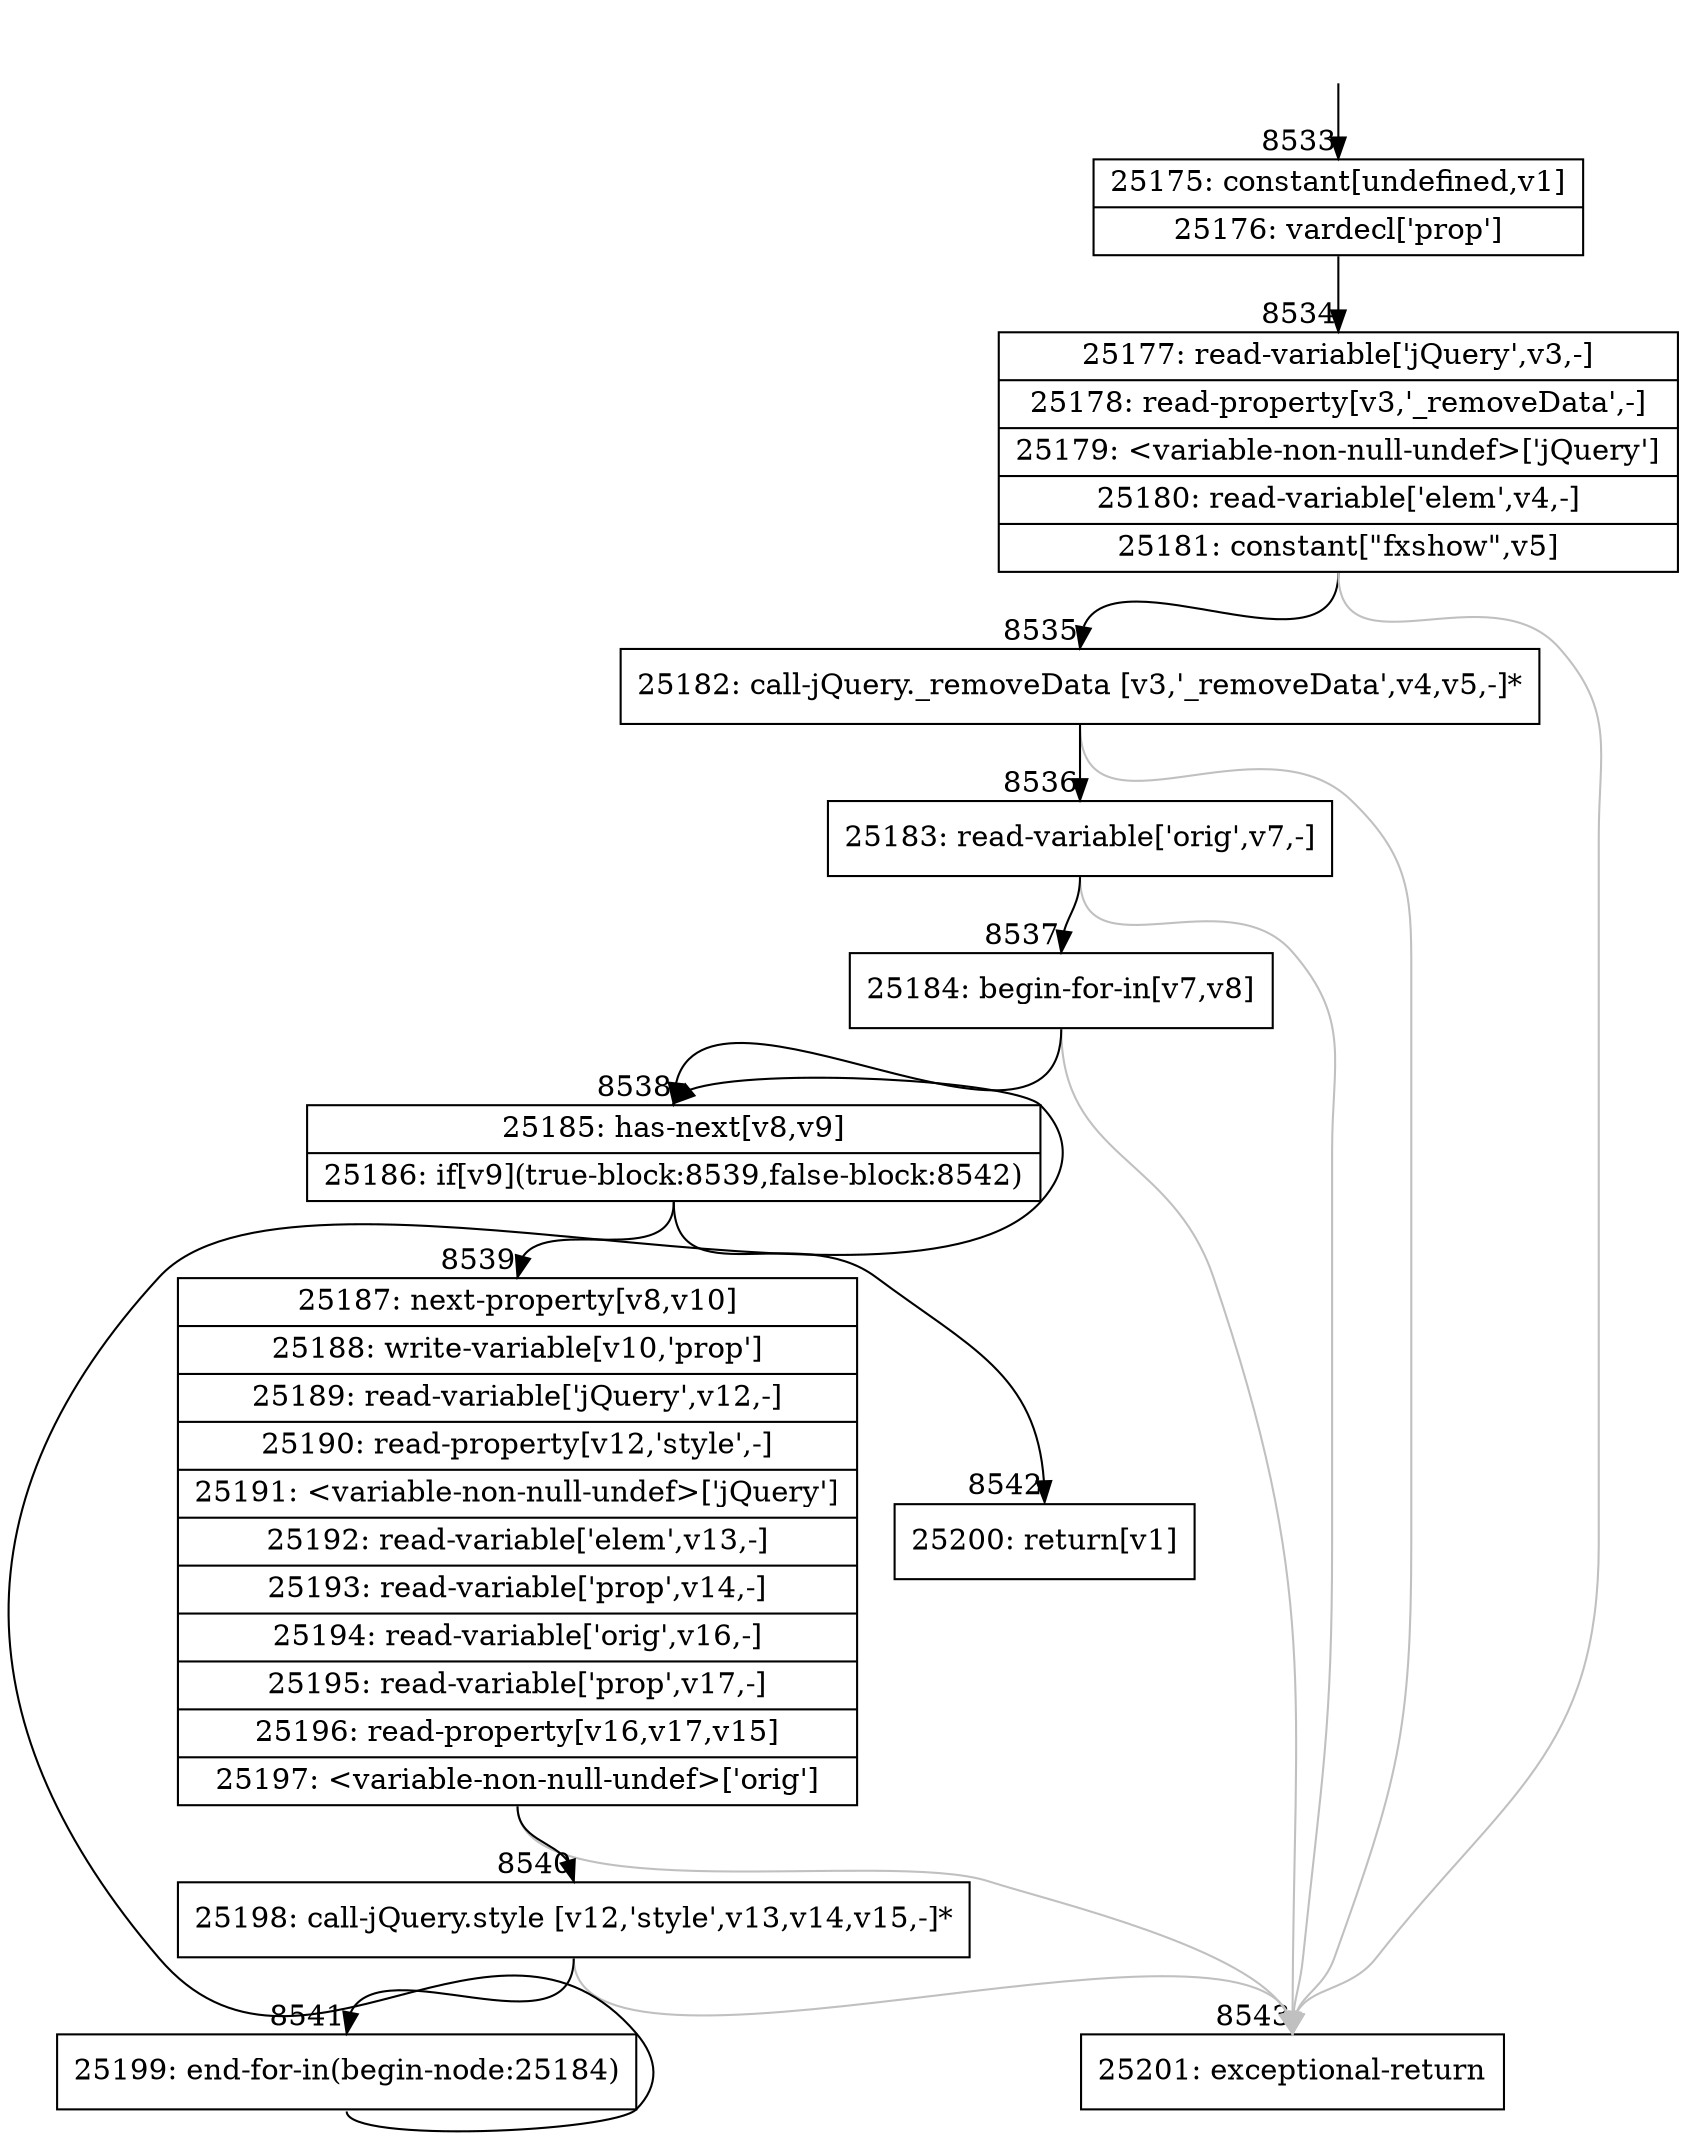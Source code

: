 digraph {
rankdir="TD"
BB_entry532[shape=none,label=""];
BB_entry532 -> BB8533 [tailport=s, headport=n, headlabel="    8533"]
BB8533 [shape=record label="{25175: constant[undefined,v1]|25176: vardecl['prop']}" ] 
BB8533 -> BB8534 [tailport=s, headport=n, headlabel="      8534"]
BB8534 [shape=record label="{25177: read-variable['jQuery',v3,-]|25178: read-property[v3,'_removeData',-]|25179: \<variable-non-null-undef\>['jQuery']|25180: read-variable['elem',v4,-]|25181: constant[\"fxshow\",v5]}" ] 
BB8534 -> BB8535 [tailport=s, headport=n, headlabel="      8535"]
BB8534 -> BB8543 [tailport=s, headport=n, color=gray, headlabel="      8543"]
BB8535 [shape=record label="{25182: call-jQuery._removeData [v3,'_removeData',v4,v5,-]*}" ] 
BB8535 -> BB8536 [tailport=s, headport=n, headlabel="      8536"]
BB8535 -> BB8543 [tailport=s, headport=n, color=gray]
BB8536 [shape=record label="{25183: read-variable['orig',v7,-]}" ] 
BB8536 -> BB8537 [tailport=s, headport=n, headlabel="      8537"]
BB8536 -> BB8543 [tailport=s, headport=n, color=gray]
BB8537 [shape=record label="{25184: begin-for-in[v7,v8]}" ] 
BB8537 -> BB8538 [tailport=s, headport=n, headlabel="      8538"]
BB8537 -> BB8543 [tailport=s, headport=n, color=gray]
BB8538 [shape=record label="{25185: has-next[v8,v9]|25186: if[v9](true-block:8539,false-block:8542)}" ] 
BB8538 -> BB8539 [tailport=s, headport=n, headlabel="      8539"]
BB8538 -> BB8542 [tailport=s, headport=n, headlabel="      8542"]
BB8539 [shape=record label="{25187: next-property[v8,v10]|25188: write-variable[v10,'prop']|25189: read-variable['jQuery',v12,-]|25190: read-property[v12,'style',-]|25191: \<variable-non-null-undef\>['jQuery']|25192: read-variable['elem',v13,-]|25193: read-variable['prop',v14,-]|25194: read-variable['orig',v16,-]|25195: read-variable['prop',v17,-]|25196: read-property[v16,v17,v15]|25197: \<variable-non-null-undef\>['orig']}" ] 
BB8539 -> BB8540 [tailport=s, headport=n, headlabel="      8540"]
BB8539 -> BB8543 [tailport=s, headport=n, color=gray]
BB8540 [shape=record label="{25198: call-jQuery.style [v12,'style',v13,v14,v15,-]*}" ] 
BB8540 -> BB8541 [tailport=s, headport=n, headlabel="      8541"]
BB8540 -> BB8543 [tailport=s, headport=n, color=gray]
BB8541 [shape=record label="{25199: end-for-in(begin-node:25184)}" ] 
BB8541 -> BB8538 [tailport=s, headport=n]
BB8542 [shape=record label="{25200: return[v1]}" ] 
BB8543 [shape=record label="{25201: exceptional-return}" ] 
}
